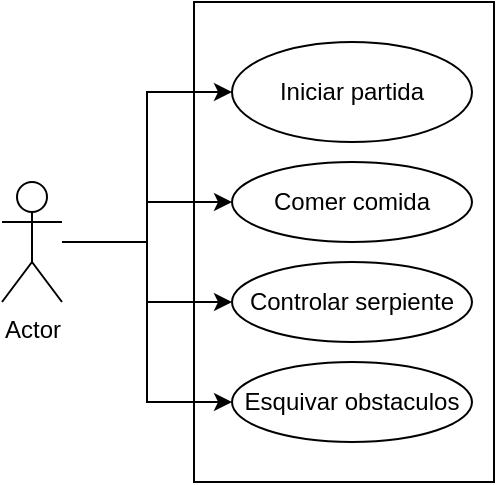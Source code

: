 <mxfile version="24.0.3" type="github">
  <diagram name="Página-1" id="Y_l0bsq23Z_zMZZ5lXru">
    <mxGraphModel dx="832" dy="473" grid="1" gridSize="10" guides="1" tooltips="1" connect="1" arrows="1" fold="1" page="1" pageScale="1" pageWidth="827" pageHeight="1169" math="0" shadow="0">
      <root>
        <mxCell id="0" />
        <mxCell id="1" parent="0" />
        <mxCell id="Tm7H5VV21i9pOxyADDD9-2" value="" style="rounded=0;whiteSpace=wrap;html=1;" vertex="1" parent="1">
          <mxGeometry x="316" y="90" width="150" height="240" as="geometry" />
        </mxCell>
        <mxCell id="Tm7H5VV21i9pOxyADDD9-11" style="edgeStyle=orthogonalEdgeStyle;rounded=0;orthogonalLoop=1;jettySize=auto;html=1;entryX=0;entryY=0.5;entryDx=0;entryDy=0;" edge="1" parent="1" source="Tm7H5VV21i9pOxyADDD9-3" target="Tm7H5VV21i9pOxyADDD9-6">
          <mxGeometry relative="1" as="geometry" />
        </mxCell>
        <mxCell id="Tm7H5VV21i9pOxyADDD9-12" style="edgeStyle=orthogonalEdgeStyle;rounded=0;orthogonalLoop=1;jettySize=auto;html=1;entryX=0;entryY=0.5;entryDx=0;entryDy=0;" edge="1" parent="1" source="Tm7H5VV21i9pOxyADDD9-3" target="Tm7H5VV21i9pOxyADDD9-7">
          <mxGeometry relative="1" as="geometry" />
        </mxCell>
        <mxCell id="Tm7H5VV21i9pOxyADDD9-13" style="edgeStyle=orthogonalEdgeStyle;rounded=0;orthogonalLoop=1;jettySize=auto;html=1;entryX=0;entryY=0.5;entryDx=0;entryDy=0;" edge="1" parent="1" source="Tm7H5VV21i9pOxyADDD9-3" target="Tm7H5VV21i9pOxyADDD9-8">
          <mxGeometry relative="1" as="geometry" />
        </mxCell>
        <mxCell id="Tm7H5VV21i9pOxyADDD9-14" style="edgeStyle=orthogonalEdgeStyle;rounded=0;orthogonalLoop=1;jettySize=auto;html=1;entryX=0;entryY=0.5;entryDx=0;entryDy=0;" edge="1" parent="1" source="Tm7H5VV21i9pOxyADDD9-3" target="Tm7H5VV21i9pOxyADDD9-9">
          <mxGeometry relative="1" as="geometry" />
        </mxCell>
        <mxCell id="Tm7H5VV21i9pOxyADDD9-3" value="Actor" style="shape=umlActor;verticalLabelPosition=bottom;verticalAlign=top;html=1;outlineConnect=0;" vertex="1" parent="1">
          <mxGeometry x="220" y="180" width="30" height="60" as="geometry" />
        </mxCell>
        <mxCell id="Tm7H5VV21i9pOxyADDD9-6" value="Iniciar partida" style="ellipse;whiteSpace=wrap;html=1;" vertex="1" parent="1">
          <mxGeometry x="335" y="110" width="120" height="50" as="geometry" />
        </mxCell>
        <mxCell id="Tm7H5VV21i9pOxyADDD9-7" value="Comer comida" style="ellipse;whiteSpace=wrap;html=1;" vertex="1" parent="1">
          <mxGeometry x="335" y="170" width="120" height="40" as="geometry" />
        </mxCell>
        <mxCell id="Tm7H5VV21i9pOxyADDD9-8" value="Controlar serpiente" style="ellipse;whiteSpace=wrap;html=1;" vertex="1" parent="1">
          <mxGeometry x="335" y="220" width="120" height="40" as="geometry" />
        </mxCell>
        <mxCell id="Tm7H5VV21i9pOxyADDD9-9" value="Esquivar obstaculos" style="ellipse;whiteSpace=wrap;html=1;" vertex="1" parent="1">
          <mxGeometry x="335" y="270" width="120" height="40" as="geometry" />
        </mxCell>
      </root>
    </mxGraphModel>
  </diagram>
</mxfile>
